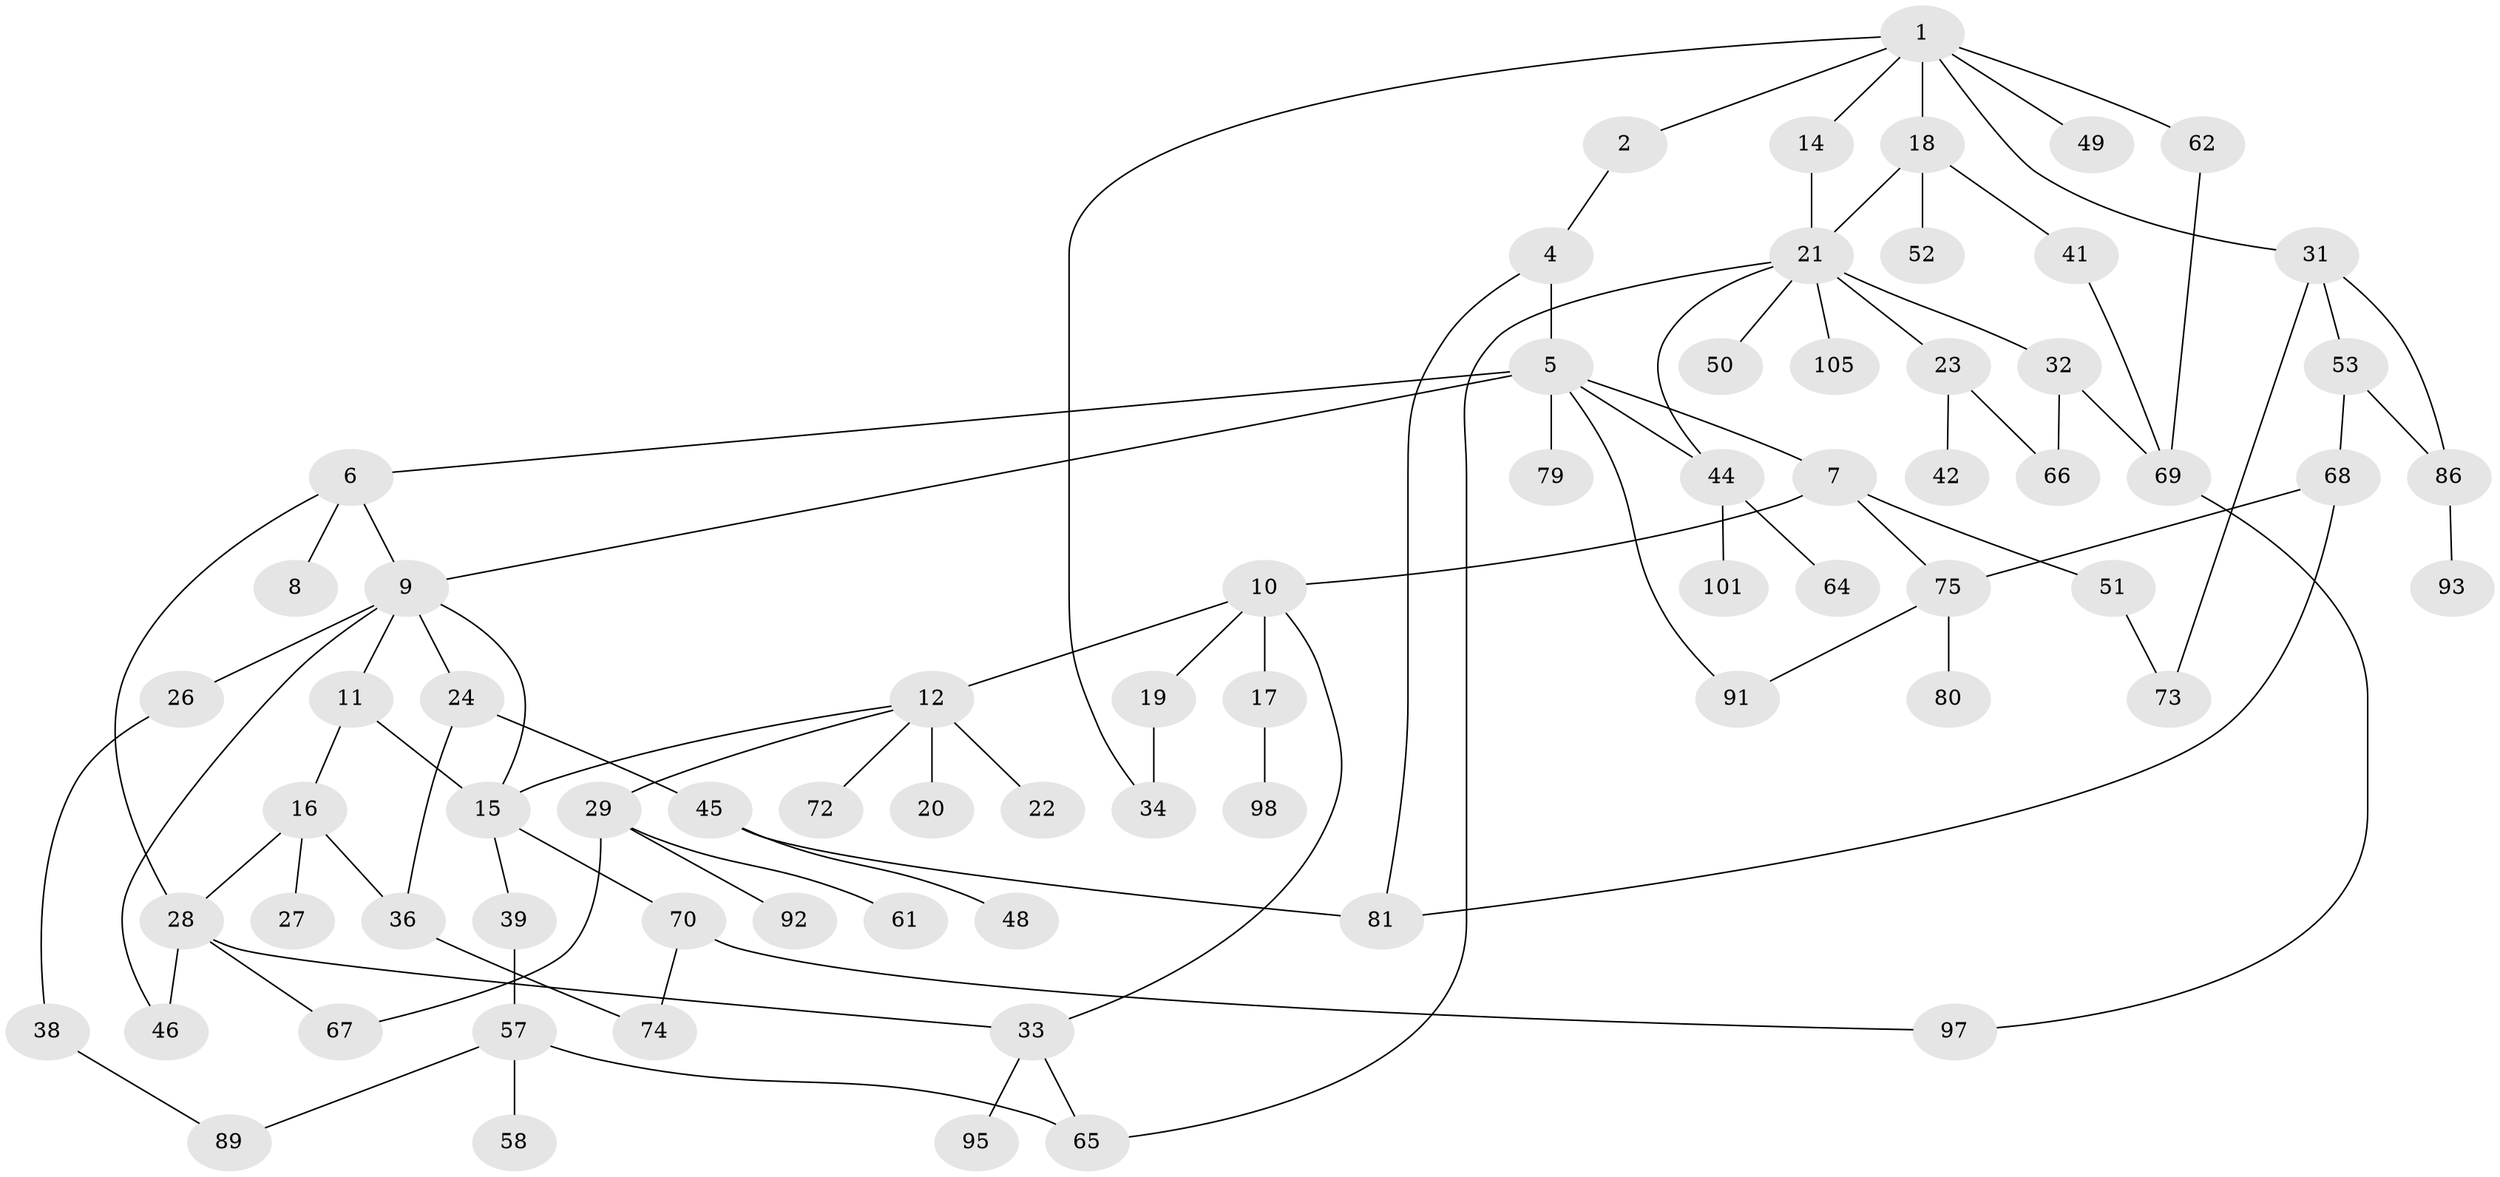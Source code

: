 // original degree distribution, {4: 0.10909090909090909, 3: 0.21818181818181817, 5: 0.02727272727272727, 8: 0.01818181818181818, 2: 0.32727272727272727, 6: 0.01818181818181818, 7: 0.00909090909090909, 1: 0.2727272727272727}
// Generated by graph-tools (version 1.1) at 2025/10/02/27/25 16:10:53]
// undirected, 72 vertices, 96 edges
graph export_dot {
graph [start="1"]
  node [color=gray90,style=filled];
  1 [super="+3"];
  2 [super="+99"];
  4 [super="+94"];
  5 [super="+107"];
  6 [super="+40"];
  7;
  8 [super="+37"];
  9 [super="+13"];
  10 [super="+55"];
  11;
  12 [super="+30"];
  14;
  15 [super="+60"];
  16 [super="+71"];
  17 [super="+56"];
  18 [super="+25"];
  19 [super="+59"];
  20 [super="+78"];
  21 [super="+35"];
  22;
  23 [super="+84"];
  24 [super="+43"];
  26 [super="+83"];
  27;
  28 [super="+63"];
  29;
  31;
  32;
  33 [super="+47"];
  34;
  36;
  38;
  39;
  41;
  42 [super="+103"];
  44 [super="+77"];
  45;
  46 [super="+54"];
  48 [super="+102"];
  49 [super="+100"];
  50;
  51;
  52;
  53;
  57 [super="+87"];
  58 [super="+85"];
  61;
  62;
  64;
  65 [super="+88"];
  66 [super="+90"];
  67;
  68 [super="+108"];
  69 [super="+76"];
  70;
  72;
  73 [super="+82"];
  74 [super="+110"];
  75 [super="+96"];
  79;
  80;
  81 [super="+104"];
  86 [super="+106"];
  89;
  91 [super="+109"];
  92;
  93;
  95;
  97;
  98;
  101;
  105;
  1 -- 2;
  1 -- 31;
  1 -- 34;
  1 -- 49;
  1 -- 18;
  1 -- 14;
  1 -- 62;
  2 -- 4;
  4 -- 5;
  4 -- 81;
  5 -- 6;
  5 -- 7;
  5 -- 9;
  5 -- 79;
  5 -- 91;
  5 -- 44;
  6 -- 8;
  6 -- 28;
  6 -- 9;
  7 -- 10;
  7 -- 51;
  7 -- 75;
  9 -- 11;
  9 -- 26;
  9 -- 46;
  9 -- 15;
  9 -- 24;
  10 -- 12;
  10 -- 17;
  10 -- 19;
  10 -- 33;
  11 -- 16;
  11 -- 15;
  12 -- 15;
  12 -- 20 [weight=2];
  12 -- 22;
  12 -- 29;
  12 -- 72;
  14 -- 21;
  15 -- 39;
  15 -- 70;
  16 -- 27;
  16 -- 36;
  16 -- 28;
  17 -- 98;
  18 -- 41;
  18 -- 52;
  18 -- 21;
  19 -- 34;
  21 -- 23;
  21 -- 32;
  21 -- 44;
  21 -- 50;
  21 -- 65;
  21 -- 105;
  23 -- 42 [weight=2];
  23 -- 66;
  24 -- 36;
  24 -- 45;
  26 -- 38;
  28 -- 33;
  28 -- 67;
  28 -- 46;
  29 -- 61;
  29 -- 67;
  29 -- 92;
  31 -- 53;
  31 -- 86;
  31 -- 73;
  32 -- 69;
  32 -- 66;
  33 -- 95;
  33 -- 65;
  36 -- 74;
  38 -- 89;
  39 -- 57;
  41 -- 69;
  44 -- 64;
  44 -- 101;
  45 -- 48;
  45 -- 81;
  51 -- 73;
  53 -- 68;
  53 -- 86;
  57 -- 58;
  57 -- 65;
  57 -- 89;
  62 -- 69;
  68 -- 81;
  68 -- 75;
  69 -- 97;
  70 -- 97;
  70 -- 74;
  75 -- 80;
  75 -- 91;
  86 -- 93;
}
